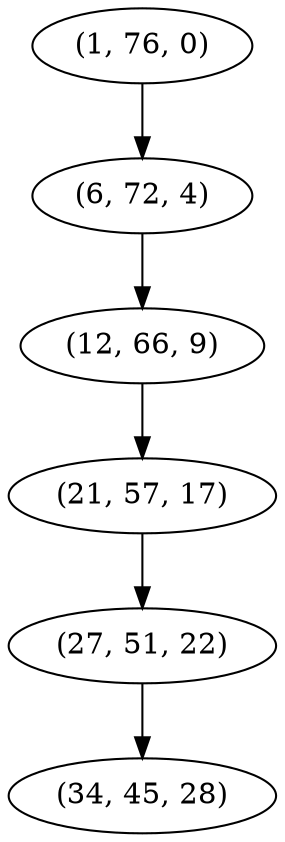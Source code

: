 digraph tree {
    "(1, 76, 0)";
    "(6, 72, 4)";
    "(12, 66, 9)";
    "(21, 57, 17)";
    "(27, 51, 22)";
    "(34, 45, 28)";
    "(1, 76, 0)" -> "(6, 72, 4)";
    "(6, 72, 4)" -> "(12, 66, 9)";
    "(12, 66, 9)" -> "(21, 57, 17)";
    "(21, 57, 17)" -> "(27, 51, 22)";
    "(27, 51, 22)" -> "(34, 45, 28)";
}

